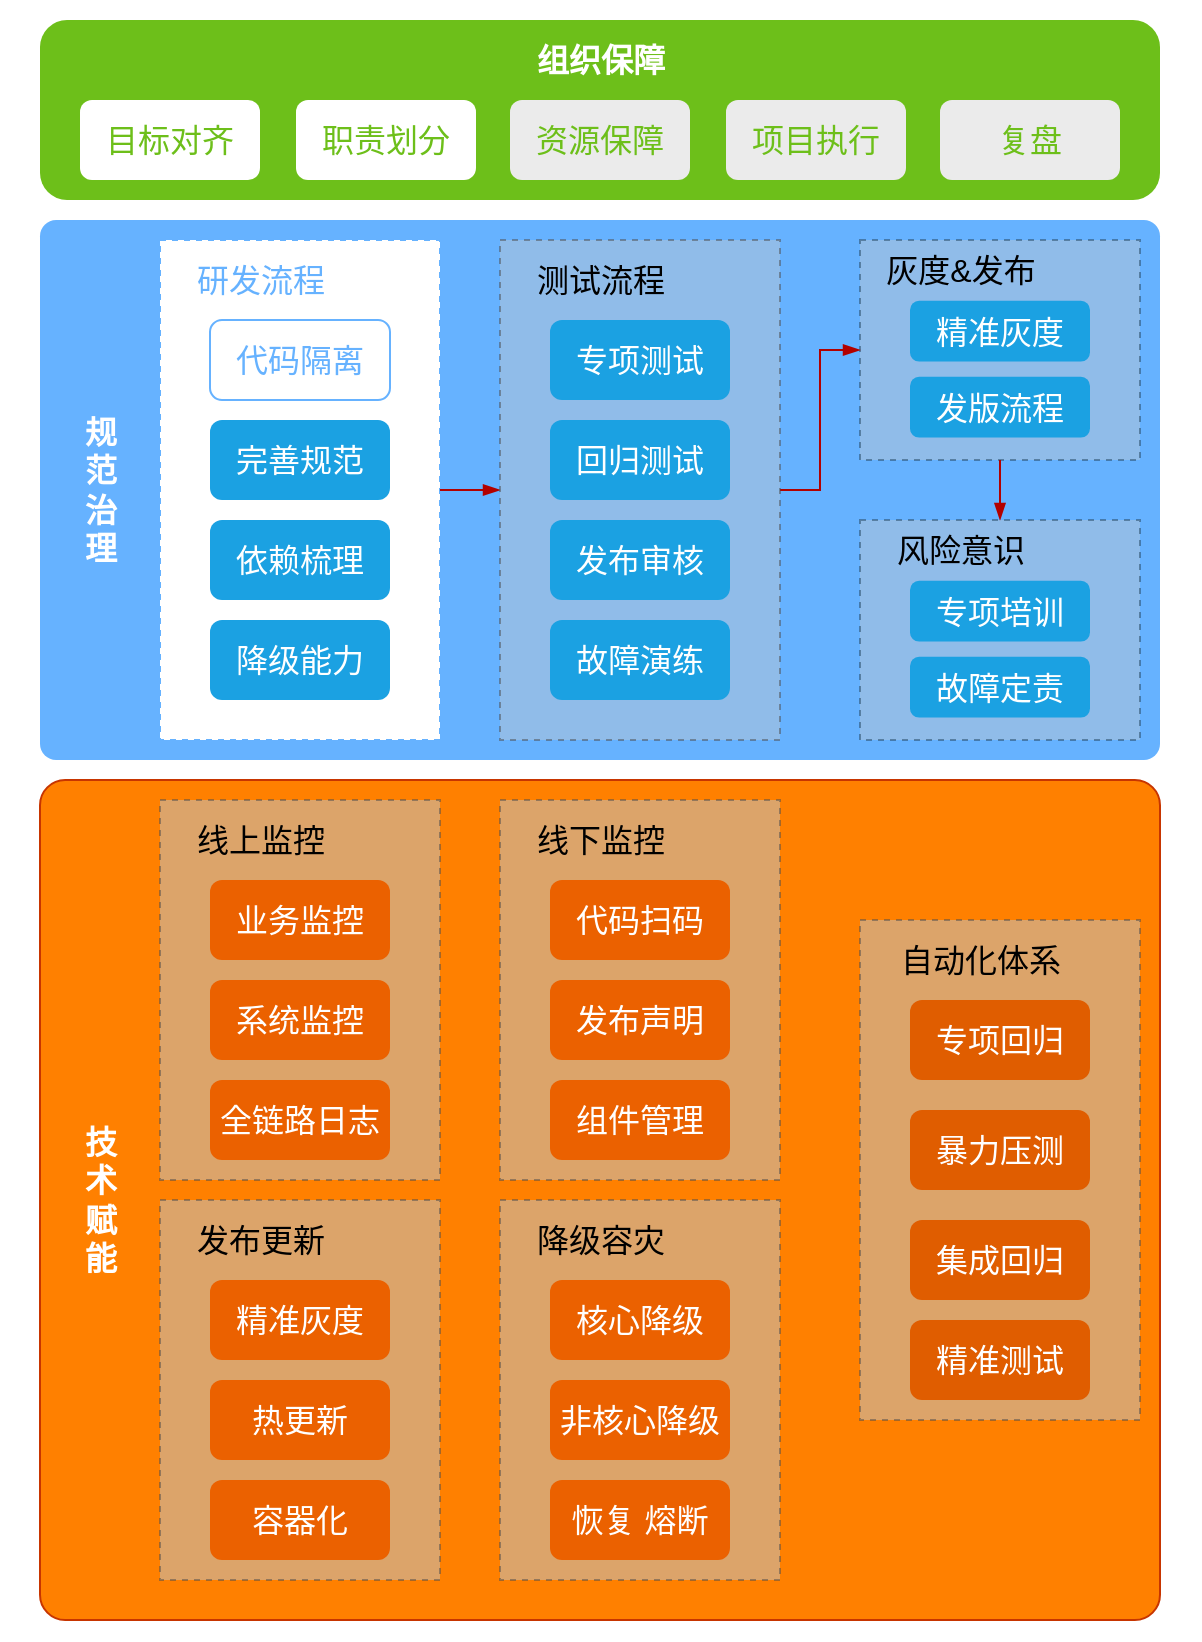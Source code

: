 <mxfile version="14.5.4" type="github">
  <diagram id="Ow_AVmy7Ml7WNaqZmlaC" name="Page-1">
    <mxGraphModel dx="859" dy="694" grid="1" gridSize="10" guides="1" tooltips="1" connect="1" arrows="1" fold="1" page="1" pageScale="1" pageWidth="827" pageHeight="1169" math="0" shadow="0">
      <root>
        <mxCell id="0" />
        <mxCell id="1" parent="0" />
        <mxCell id="CxhGN7uguc151sI_CERg-47" value="" style="rounded=0;whiteSpace=wrap;html=1;dashed=1;gradientColor=none;fontSize=14;fillColor=#FFFFFF;strokeColor=none;" parent="1" vertex="1">
          <mxGeometry x="60" y="70" width="600" height="820" as="geometry" />
        </mxCell>
        <mxCell id="0TEbAbj2sO7XbBUJldYK-2" value="" style="whiteSpace=wrap;html=1;dashed=1;fillColor=none;strokeColor=#4D4D4D;" parent="1" vertex="1">
          <mxGeometry x="140" y="190" width="140" height="250" as="geometry" />
        </mxCell>
        <mxCell id="0TEbAbj2sO7XbBUJldYK-76" value="" style="whiteSpace=wrap;html=1;dashed=1;fillColor=none;strokeColor=#4D4D4D;" parent="1" vertex="1">
          <mxGeometry x="310" y="190" width="140" height="250" as="geometry" />
        </mxCell>
        <mxCell id="0TEbAbj2sO7XbBUJldYK-70" value="" style="rounded=1;whiteSpace=wrap;html=1;fontSize=16;arcSize=3;strokeColor=none;fillColor=#66B2FF;" parent="1" vertex="1">
          <mxGeometry x="80" y="180" width="560" height="270" as="geometry" />
        </mxCell>
        <mxCell id="0TEbAbj2sO7XbBUJldYK-1" value="" style="rounded=1;whiteSpace=wrap;html=1;fontColor=#ffffff;strokeColor=none;fillColor=#6DBF1A;" parent="1" vertex="1">
          <mxGeometry x="80" y="80" width="560" height="90" as="geometry" />
        </mxCell>
        <mxCell id="0TEbAbj2sO7XbBUJldYK-10" value="" style="group;dashed=1;container=0;strokeColor=#66B2FF;fillColor=#FFFFFF;" parent="1" vertex="1" connectable="0">
          <mxGeometry x="140" y="190" width="140" height="250" as="geometry" />
        </mxCell>
        <mxCell id="0TEbAbj2sO7XbBUJldYK-29" style="edgeStyle=orthogonalEdgeStyle;rounded=0;jumpStyle=none;orthogonalLoop=1;jettySize=auto;html=1;exitX=1;exitY=0.5;exitDx=0;exitDy=0;entryX=0;entryY=0.5;entryDx=0;entryDy=0;endArrow=blockThin;endFill=1;fontSize=16;fillColor=#e51400;strokeColor=#B20000;" parent="1" source="0TEbAbj2sO7XbBUJldYK-2" target="0TEbAbj2sO7XbBUJldYK-12" edge="1">
          <mxGeometry relative="1" as="geometry" />
        </mxCell>
        <mxCell id="0TEbAbj2sO7XbBUJldYK-30" value="" style="group;opacity=50;dashed=1;" parent="1" vertex="1" connectable="0">
          <mxGeometry x="490" y="190" width="140" height="110" as="geometry" />
        </mxCell>
        <mxCell id="0TEbAbj2sO7XbBUJldYK-21" value="" style="whiteSpace=wrap;html=1;dashed=1;fillColor=#bac8d3;strokeColor=#23445d;opacity=50;" parent="0TEbAbj2sO7XbBUJldYK-30" vertex="1">
          <mxGeometry width="140" height="110" as="geometry" />
        </mxCell>
        <mxCell id="0TEbAbj2sO7XbBUJldYK-22" value="&lt;span style=&quot;font-weight: normal&quot;&gt;灰度&amp;amp;发布&lt;/span&gt;" style="text;strokeColor=none;fillColor=none;html=1;fontSize=16;fontStyle=1;verticalAlign=middle;align=center;dashed=1;" parent="0TEbAbj2sO7XbBUJldYK-30" vertex="1">
          <mxGeometry width="100" height="30.4" as="geometry" />
        </mxCell>
        <mxCell id="0TEbAbj2sO7XbBUJldYK-23" value="精准灰度" style="rounded=1;whiteSpace=wrap;html=1;dashed=1;fontSize=16;fillColor=#1ba1e2;fontColor=#ffffff;strokeColor=none;" parent="0TEbAbj2sO7XbBUJldYK-30" vertex="1">
          <mxGeometry x="25" y="30.4" width="90" height="30.4" as="geometry" />
        </mxCell>
        <mxCell id="0TEbAbj2sO7XbBUJldYK-24" value="发版流程" style="rounded=1;whiteSpace=wrap;html=1;dashed=1;fontSize=16;fillColor=#1ba1e2;fontColor=#ffffff;strokeColor=none;" parent="0TEbAbj2sO7XbBUJldYK-30" vertex="1">
          <mxGeometry x="25" y="68.4" width="90" height="30.4" as="geometry" />
        </mxCell>
        <mxCell id="0TEbAbj2sO7XbBUJldYK-53" value="" style="edgeStyle=orthogonalEdgeStyle;rounded=0;jumpStyle=none;orthogonalLoop=1;jettySize=auto;html=1;endArrow=blockThin;endFill=1;fontSize=16;entryX=0;entryY=0.5;entryDx=0;entryDy=0;fillColor=#e51400;strokeColor=#B20000;" parent="1" source="0TEbAbj2sO7XbBUJldYK-12" target="0TEbAbj2sO7XbBUJldYK-21" edge="1">
          <mxGeometry relative="1" as="geometry">
            <mxPoint x="640" y="300" as="targetPoint" />
          </mxGeometry>
        </mxCell>
        <mxCell id="0TEbAbj2sO7XbBUJldYK-65" value="" style="edgeStyle=orthogonalEdgeStyle;rounded=0;jumpStyle=none;orthogonalLoop=1;jettySize=auto;html=1;endArrow=blockThin;endFill=1;fontSize=16;fillColor=#e51400;strokeColor=#B20000;" parent="1" source="0TEbAbj2sO7XbBUJldYK-21" edge="1">
          <mxGeometry relative="1" as="geometry">
            <mxPoint x="560" y="330" as="targetPoint" />
          </mxGeometry>
        </mxCell>
        <mxCell id="0TEbAbj2sO7XbBUJldYK-39" value="" style="whiteSpace=wrap;html=1;dashed=1;fillColor=#bac8d3;strokeColor=#23445D;opacity=50;" parent="1" vertex="1">
          <mxGeometry x="490" y="330" width="140" height="110" as="geometry" />
        </mxCell>
        <mxCell id="0TEbAbj2sO7XbBUJldYK-40" value="&lt;span style=&quot;font-weight: normal&quot;&gt;风险意识&lt;/span&gt;" style="text;strokeColor=none;fillColor=none;html=1;fontSize=16;fontStyle=1;verticalAlign=middle;align=center;dashed=1;" parent="1" vertex="1">
          <mxGeometry x="490" y="330" width="100" height="30.4" as="geometry" />
        </mxCell>
        <mxCell id="0TEbAbj2sO7XbBUJldYK-41" value="专项培训" style="rounded=1;whiteSpace=wrap;html=1;dashed=1;fontSize=16;fillColor=#1ba1e2;fontColor=#ffffff;strokeColor=none;" parent="1" vertex="1">
          <mxGeometry x="515" y="360.4" width="90" height="30.4" as="geometry" />
        </mxCell>
        <mxCell id="0TEbAbj2sO7XbBUJldYK-42" value="故障定责" style="rounded=1;whiteSpace=wrap;html=1;dashed=1;fontSize=16;fillColor=#1ba1e2;fontColor=#ffffff;strokeColor=none;" parent="1" vertex="1">
          <mxGeometry x="515" y="398.4" width="90" height="30.4" as="geometry" />
        </mxCell>
        <mxCell id="0TEbAbj2sO7XbBUJldYK-71" value="&lt;font color=&quot;#ffffff&quot; style=&quot;font-size: 16px&quot;&gt;规&lt;br&gt;范&lt;br style=&quot;font-size: 16px&quot;&gt;治&lt;br&gt;理&lt;br&gt;&lt;/font&gt;" style="text;strokeColor=none;fillColor=none;html=1;fontSize=16;fontStyle=1;verticalAlign=middle;align=center;rounded=1;" parent="1" vertex="1">
          <mxGeometry x="90" y="295" width="40" height="40" as="geometry" />
        </mxCell>
        <mxCell id="0TEbAbj2sO7XbBUJldYK-72" value="" style="rounded=1;whiteSpace=wrap;html=1;fontSize=16;arcSize=3;strokeColor=#C73500;fontColor=#ffffff;fillColor=#FF8000;" parent="1" vertex="1">
          <mxGeometry x="80" y="460" width="560" height="420" as="geometry" />
        </mxCell>
        <mxCell id="0TEbAbj2sO7XbBUJldYK-73" value="&lt;font color=&quot;#ffffff&quot;&gt;技&lt;br&gt;术&lt;br&gt;赋&lt;br&gt;能&lt;br&gt;&lt;/font&gt;" style="text;strokeColor=none;fillColor=none;html=1;fontSize=16;fontStyle=1;verticalAlign=middle;align=center;rounded=1;" parent="1" vertex="1">
          <mxGeometry x="90" y="650" width="40" height="40" as="geometry" />
        </mxCell>
        <mxCell id="0TEbAbj2sO7XbBUJldYK-12" value="" style="whiteSpace=wrap;html=1;dashed=1;fillColor=#bac8d3;opacity=50;strokeColor=#4D4D4D;" parent="1" vertex="1">
          <mxGeometry x="310" y="190" width="140" height="250" as="geometry" />
        </mxCell>
        <mxCell id="0TEbAbj2sO7XbBUJldYK-13" value="测试流程" style="text;strokeColor=none;fillColor=none;html=1;fontSize=16;fontStyle=0;verticalAlign=middle;align=center;dashed=1;" parent="1" vertex="1">
          <mxGeometry x="310" y="190" width="100" height="40" as="geometry" />
        </mxCell>
        <mxCell id="0TEbAbj2sO7XbBUJldYK-14" value="专项测试" style="rounded=1;whiteSpace=wrap;html=1;dashed=1;fontSize=16;fillColor=#1ba1e2;fontColor=#ffffff;strokeColor=none;" parent="1" vertex="1">
          <mxGeometry x="335" y="230" width="90" height="40" as="geometry" />
        </mxCell>
        <mxCell id="0TEbAbj2sO7XbBUJldYK-15" value="回归测试" style="rounded=1;whiteSpace=wrap;html=1;dashed=1;fontSize=16;fillColor=#1ba1e2;fontColor=#ffffff;strokeColor=none;" parent="1" vertex="1">
          <mxGeometry x="335" y="280" width="90" height="40" as="geometry" />
        </mxCell>
        <mxCell id="0TEbAbj2sO7XbBUJldYK-16" value="发布审核" style="rounded=1;whiteSpace=wrap;html=1;dashed=1;fontSize=16;fillColor=#1ba1e2;fontColor=#ffffff;strokeColor=none;" parent="1" vertex="1">
          <mxGeometry x="335" y="330" width="90" height="40" as="geometry" />
        </mxCell>
        <mxCell id="0TEbAbj2sO7XbBUJldYK-17" value="故障演练" style="rounded=1;whiteSpace=wrap;html=1;dashed=1;fontSize=16;fillColor=#1ba1e2;fontColor=#ffffff;strokeColor=none;" parent="1" vertex="1">
          <mxGeometry x="335" y="380" width="90" height="40" as="geometry" />
        </mxCell>
        <mxCell id="0TEbAbj2sO7XbBUJldYK-4" value="&lt;span style=&quot;font-weight: normal&quot;&gt;&lt;font color=&quot;#66b2ff&quot;&gt;研发流程&lt;/font&gt;&lt;/span&gt;" style="text;strokeColor=none;fillColor=none;html=1;fontSize=16;fontStyle=1;verticalAlign=middle;align=center;dashed=1;" parent="1" vertex="1">
          <mxGeometry x="140" y="190" width="100" height="40" as="geometry" />
        </mxCell>
        <mxCell id="0TEbAbj2sO7XbBUJldYK-5" value="&lt;font color=&quot;#66b2ff&quot;&gt;代码隔离&lt;/font&gt;" style="rounded=1;whiteSpace=wrap;html=1;fontSize=16;fontColor=#ffffff;fillColor=#FFFFFF;strokeColor=#66B2FF;" parent="1" vertex="1">
          <mxGeometry x="165" y="230" width="90" height="40" as="geometry" />
        </mxCell>
        <mxCell id="0TEbAbj2sO7XbBUJldYK-6" value="完善规范" style="rounded=1;whiteSpace=wrap;html=1;dashed=1;fontSize=16;fillColor=#1ba1e2;fontColor=#ffffff;strokeColor=none;" parent="1" vertex="1">
          <mxGeometry x="165" y="280" width="90" height="40" as="geometry" />
        </mxCell>
        <mxCell id="0TEbAbj2sO7XbBUJldYK-7" value="依赖梳理" style="rounded=1;whiteSpace=wrap;html=1;dashed=1;fontSize=16;fillColor=#1ba1e2;fontColor=#ffffff;strokeColor=none;" parent="1" vertex="1">
          <mxGeometry x="165" y="330" width="90" height="40" as="geometry" />
        </mxCell>
        <mxCell id="0TEbAbj2sO7XbBUJldYK-8" value="降级能力" style="rounded=1;whiteSpace=wrap;html=1;dashed=1;fontSize=16;fillColor=#1ba1e2;fontColor=#ffffff;strokeColor=none;" parent="1" vertex="1">
          <mxGeometry x="165" y="380" width="90" height="40" as="geometry" />
        </mxCell>
        <mxCell id="CxhGN7uguc151sI_CERg-1" value="" style="group;fillColor=#bac8d3;dashed=1;opacity=50;strokeColor=#4D4D4D;container=0;" parent="1" vertex="1" connectable="0">
          <mxGeometry x="140" y="470" width="140" height="190" as="geometry" />
        </mxCell>
        <mxCell id="CxhGN7uguc151sI_CERg-2" value="&lt;span style=&quot;font-weight: 400&quot;&gt;线上监控&lt;/span&gt;" style="text;strokeColor=none;fillColor=none;html=1;fontSize=16;fontStyle=1;verticalAlign=middle;align=center;dashed=1;" parent="1" vertex="1">
          <mxGeometry x="140" y="470" width="100" height="40" as="geometry" />
        </mxCell>
        <mxCell id="CxhGN7uguc151sI_CERg-13" value="业务监控" style="rounded=1;whiteSpace=wrap;html=1;dashed=1;fontSize=16;fontColor=#ffffff;fillColor=#EB6100;strokeColor=none;" parent="1" vertex="1">
          <mxGeometry x="165" y="510" width="90" height="40" as="geometry" />
        </mxCell>
        <mxCell id="CxhGN7uguc151sI_CERg-14" value="系统监控" style="rounded=1;whiteSpace=wrap;html=1;dashed=1;fontSize=16;fontColor=#ffffff;fillColor=#EB6100;strokeColor=none;" parent="1" vertex="1">
          <mxGeometry x="165" y="560" width="90" height="40" as="geometry" />
        </mxCell>
        <mxCell id="CxhGN7uguc151sI_CERg-15" value="全链路日志" style="rounded=1;whiteSpace=wrap;html=1;dashed=1;fontSize=16;fontColor=#ffffff;fillColor=#EB6100;strokeColor=none;" parent="1" vertex="1">
          <mxGeometry x="165" y="610" width="90" height="40" as="geometry" />
        </mxCell>
        <mxCell id="CxhGN7uguc151sI_CERg-20" value="" style="group;fillColor=#bac8d3;dashed=1;opacity=50;strokeColor=#4D4D4D;container=0;" parent="1" vertex="1" connectable="0">
          <mxGeometry x="310" y="470" width="140" height="190" as="geometry" />
        </mxCell>
        <mxCell id="CxhGN7uguc151sI_CERg-21" value="&lt;span style=&quot;font-weight: 400&quot;&gt;线下监控&lt;/span&gt;" style="text;strokeColor=none;fillColor=none;html=1;fontSize=16;fontStyle=1;verticalAlign=middle;align=center;dashed=1;" parent="1" vertex="1">
          <mxGeometry x="310" y="470" width="100" height="40" as="geometry" />
        </mxCell>
        <mxCell id="CxhGN7uguc151sI_CERg-23" value="代码扫码" style="rounded=1;whiteSpace=wrap;html=1;dashed=1;fontSize=16;fontColor=#ffffff;fillColor=#EB6100;strokeColor=none;" parent="1" vertex="1">
          <mxGeometry x="335" y="510" width="90" height="40" as="geometry" />
        </mxCell>
        <mxCell id="CxhGN7uguc151sI_CERg-24" value="发布声明" style="rounded=1;whiteSpace=wrap;html=1;dashed=1;fontSize=16;fontColor=#ffffff;fillColor=#EB6100;strokeColor=none;" parent="1" vertex="1">
          <mxGeometry x="335" y="560" width="90" height="40" as="geometry" />
        </mxCell>
        <mxCell id="CxhGN7uguc151sI_CERg-25" value="组件管理" style="rounded=1;whiteSpace=wrap;html=1;dashed=1;fontSize=16;fontColor=#ffffff;fillColor=#EB6100;strokeColor=none;" parent="1" vertex="1">
          <mxGeometry x="335" y="610" width="90" height="40" as="geometry" />
        </mxCell>
        <mxCell id="CxhGN7uguc151sI_CERg-26" value="" style="group;fillColor=#bac8d3;dashed=1;opacity=50;strokeColor=#4D4D4D;container=0;" parent="1" vertex="1" connectable="0">
          <mxGeometry x="140" y="670" width="140" height="190" as="geometry" />
        </mxCell>
        <mxCell id="CxhGN7uguc151sI_CERg-28" value="&lt;span style=&quot;font-weight: 400&quot;&gt;发布更新&lt;/span&gt;" style="text;strokeColor=none;fillColor=none;html=1;fontSize=16;fontStyle=1;verticalAlign=middle;align=center;dashed=1;" parent="1" vertex="1">
          <mxGeometry x="140" y="670" width="100" height="40" as="geometry" />
        </mxCell>
        <mxCell id="CxhGN7uguc151sI_CERg-30" value="精准灰度" style="rounded=1;whiteSpace=wrap;html=1;dashed=1;fontSize=16;fontColor=#ffffff;fillColor=#EB6100;strokeColor=none;" parent="1" vertex="1">
          <mxGeometry x="165" y="710" width="90" height="40" as="geometry" />
        </mxCell>
        <mxCell id="CxhGN7uguc151sI_CERg-31" value="热更新" style="rounded=1;whiteSpace=wrap;html=1;dashed=1;fontSize=16;fontColor=#ffffff;fillColor=#EB6100;strokeColor=none;" parent="1" vertex="1">
          <mxGeometry x="165" y="760" width="90" height="40" as="geometry" />
        </mxCell>
        <mxCell id="CxhGN7uguc151sI_CERg-32" value="容器化" style="rounded=1;whiteSpace=wrap;html=1;dashed=1;fontSize=16;fontColor=#ffffff;fillColor=#EB6100;strokeColor=none;" parent="1" vertex="1">
          <mxGeometry x="165" y="810" width="90" height="40" as="geometry" />
        </mxCell>
        <mxCell id="CxhGN7uguc151sI_CERg-33" value="" style="group;fillColor=#bac8d3;dashed=1;opacity=50;strokeColor=#4D4D4D;container=0;" parent="1" vertex="1" connectable="0">
          <mxGeometry x="310" y="670" width="140" height="190" as="geometry" />
        </mxCell>
        <mxCell id="CxhGN7uguc151sI_CERg-34" value="&lt;span style=&quot;font-weight: 400&quot;&gt;降级容灾&lt;/span&gt;" style="text;strokeColor=none;fillColor=none;html=1;fontSize=16;fontStyle=1;verticalAlign=middle;align=center;dashed=1;" parent="1" vertex="1">
          <mxGeometry x="310" y="670" width="100" height="40" as="geometry" />
        </mxCell>
        <mxCell id="CxhGN7uguc151sI_CERg-36" value="核心降级" style="rounded=1;whiteSpace=wrap;html=1;dashed=1;fontSize=16;fontColor=#ffffff;fillColor=#EB6100;strokeColor=none;" parent="1" vertex="1">
          <mxGeometry x="335" y="710" width="90" height="40" as="geometry" />
        </mxCell>
        <mxCell id="CxhGN7uguc151sI_CERg-37" value="非核心降级" style="rounded=1;whiteSpace=wrap;html=1;dashed=1;fontSize=16;fontColor=#ffffff;fillColor=#EB6100;strokeColor=none;" parent="1" vertex="1">
          <mxGeometry x="335" y="760" width="90" height="40" as="geometry" />
        </mxCell>
        <mxCell id="CxhGN7uguc151sI_CERg-38" value="恢复 熔断" style="rounded=1;whiteSpace=wrap;html=1;dashed=1;fontSize=16;fontColor=#ffffff;fillColor=#EB6100;strokeColor=none;" parent="1" vertex="1">
          <mxGeometry x="335" y="810" width="90" height="40" as="geometry" />
        </mxCell>
        <mxCell id="CxhGN7uguc151sI_CERg-39" value="" style="group" parent="1" vertex="1" connectable="0">
          <mxGeometry x="490" y="530" width="140" height="250" as="geometry" />
        </mxCell>
        <mxCell id="CxhGN7uguc151sI_CERg-3" value="" style="group;fillColor=#bac8d3;dashed=1;opacity=50;strokeColor=#4D4D4D;container=0;" parent="CxhGN7uguc151sI_CERg-39" vertex="1" connectable="0">
          <mxGeometry width="140" height="250" as="geometry" />
        </mxCell>
        <mxCell id="CxhGN7uguc151sI_CERg-4" value="&lt;span style=&quot;font-weight: 400&quot;&gt;&lt;font style=&quot;font-size: 16px&quot;&gt;自动化体系&lt;/font&gt;&lt;/span&gt;" style="text;strokeColor=none;fillColor=none;html=1;fontSize=16;fontStyle=1;verticalAlign=middle;align=center;dashed=1;" parent="CxhGN7uguc151sI_CERg-39" vertex="1">
          <mxGeometry width="120" height="40" as="geometry" />
        </mxCell>
        <mxCell id="CxhGN7uguc151sI_CERg-9" value="专项回归" style="rounded=1;whiteSpace=wrap;html=1;dashed=1;fontSize=16;fontColor=#ffffff;fillColor=#E05D00;strokeColor=none;" parent="CxhGN7uguc151sI_CERg-39" vertex="1">
          <mxGeometry x="25" y="40" width="90" height="40" as="geometry" />
        </mxCell>
        <mxCell id="CxhGN7uguc151sI_CERg-10" value="暴力压测" style="rounded=1;whiteSpace=wrap;html=1;dashed=1;fontSize=16;fontColor=#ffffff;fillColor=#E05D00;strokeColor=none;" parent="CxhGN7uguc151sI_CERg-39" vertex="1">
          <mxGeometry x="25" y="95" width="90" height="40" as="geometry" />
        </mxCell>
        <mxCell id="CxhGN7uguc151sI_CERg-11" value="集成回归" style="rounded=1;whiteSpace=wrap;html=1;dashed=1;fontSize=16;fontColor=#ffffff;fillColor=#E05D00;strokeColor=none;" parent="CxhGN7uguc151sI_CERg-39" vertex="1">
          <mxGeometry x="25" y="150" width="90" height="40" as="geometry" />
        </mxCell>
        <mxCell id="CxhGN7uguc151sI_CERg-12" value="精准测试" style="rounded=1;whiteSpace=wrap;html=1;dashed=1;fontSize=16;fontColor=#ffffff;fillColor=#E05D00;strokeColor=none;" parent="CxhGN7uguc151sI_CERg-39" vertex="1">
          <mxGeometry x="25" y="200" width="90" height="40" as="geometry" />
        </mxCell>
        <mxCell id="CxhGN7uguc151sI_CERg-41" value="&lt;font color=&quot;#6dbf1a&quot;&gt;目标对齐&lt;/font&gt;" style="rounded=1;whiteSpace=wrap;html=1;dashed=1;fontSize=16;strokeColor=none;fillColor=#FFFFFF;" parent="1" vertex="1">
          <mxGeometry x="100" y="120" width="90" height="40" as="geometry" />
        </mxCell>
        <mxCell id="CxhGN7uguc151sI_CERg-42" value="&lt;font color=&quot;#6dbf1a&quot;&gt;资源保障&lt;/font&gt;" style="rounded=1;whiteSpace=wrap;html=1;dashed=1;fontSize=16;fontColor=#ffffff;strokeColor=none;fillColor=#EBEBEB;" parent="1" vertex="1">
          <mxGeometry x="315" y="120" width="90" height="40" as="geometry" />
        </mxCell>
        <mxCell id="CxhGN7uguc151sI_CERg-43" value="&lt;font color=&quot;#6dbf1a&quot;&gt;职责划分&lt;/font&gt;" style="rounded=1;whiteSpace=wrap;html=1;dashed=1;fontSize=16;fontColor=#ffffff;strokeColor=none;fillColor=#FFFFFF;" parent="1" vertex="1">
          <mxGeometry x="208" y="120" width="90" height="40" as="geometry" />
        </mxCell>
        <mxCell id="CxhGN7uguc151sI_CERg-44" value="&lt;font color=&quot;#6dbf1a&quot;&gt;项目执行&lt;/font&gt;" style="rounded=1;whiteSpace=wrap;html=1;dashed=1;fontSize=16;fontColor=#ffffff;strokeColor=none;fillColor=#EBEBEB;" parent="1" vertex="1">
          <mxGeometry x="423" y="120" width="90" height="40" as="geometry" />
        </mxCell>
        <mxCell id="CxhGN7uguc151sI_CERg-45" value="&lt;font style=&quot;font-size: 16px&quot;&gt;&lt;font color=&quot;#ffffff&quot;&gt;组织保障&lt;/font&gt;&lt;br&gt;&lt;/font&gt;" style="text;strokeColor=none;fillColor=none;html=1;fontSize=16;fontStyle=1;verticalAlign=middle;align=center;rounded=1;" parent="1" vertex="1">
          <mxGeometry x="340" y="80" width="40" height="40" as="geometry" />
        </mxCell>
        <mxCell id="CxhGN7uguc151sI_CERg-46" value="&lt;font color=&quot;#6dbf1a&quot;&gt;复盘&lt;/font&gt;" style="rounded=1;whiteSpace=wrap;html=1;dashed=1;fontSize=16;fontColor=#ffffff;strokeColor=none;fillColor=#EBEBEB;" parent="1" vertex="1">
          <mxGeometry x="530" y="120" width="90" height="40" as="geometry" />
        </mxCell>
      </root>
    </mxGraphModel>
  </diagram>
</mxfile>
